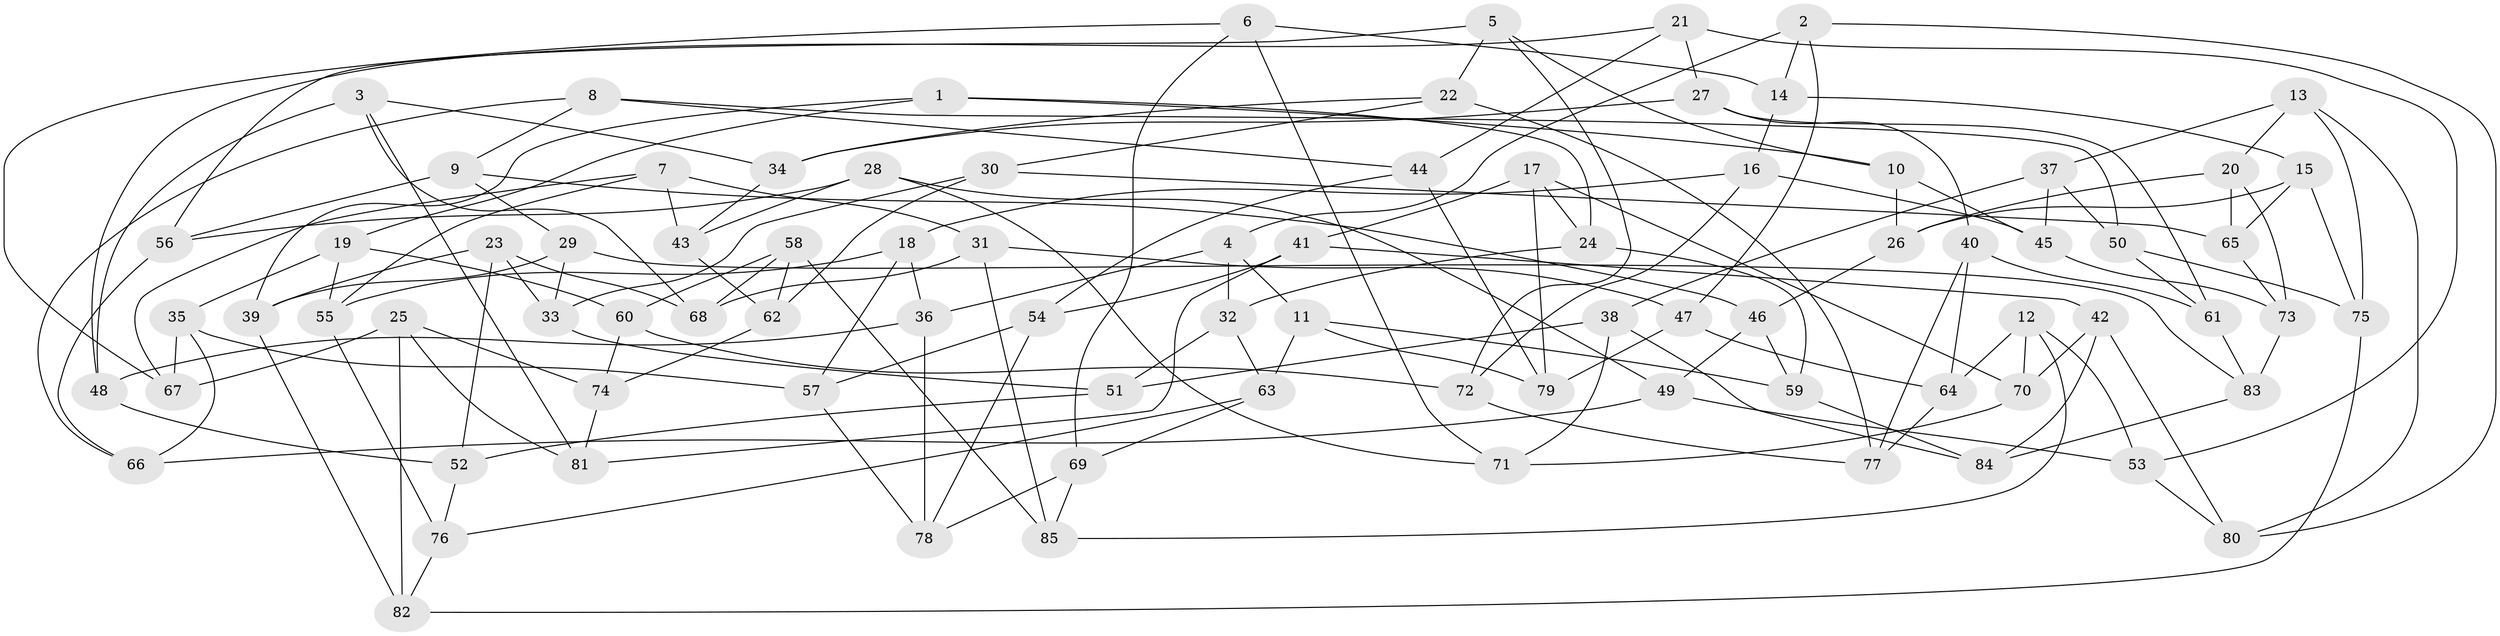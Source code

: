 // coarse degree distribution, {4: 0.34615384615384615, 5: 0.2692307692307692, 6: 0.3269230769230769, 3: 0.038461538461538464, 2: 0.019230769230769232}
// Generated by graph-tools (version 1.1) at 2025/38/03/04/25 23:38:06]
// undirected, 85 vertices, 170 edges
graph export_dot {
  node [color=gray90,style=filled];
  1;
  2;
  3;
  4;
  5;
  6;
  7;
  8;
  9;
  10;
  11;
  12;
  13;
  14;
  15;
  16;
  17;
  18;
  19;
  20;
  21;
  22;
  23;
  24;
  25;
  26;
  27;
  28;
  29;
  30;
  31;
  32;
  33;
  34;
  35;
  36;
  37;
  38;
  39;
  40;
  41;
  42;
  43;
  44;
  45;
  46;
  47;
  48;
  49;
  50;
  51;
  52;
  53;
  54;
  55;
  56;
  57;
  58;
  59;
  60;
  61;
  62;
  63;
  64;
  65;
  66;
  67;
  68;
  69;
  70;
  71;
  72;
  73;
  74;
  75;
  76;
  77;
  78;
  79;
  80;
  81;
  82;
  83;
  84;
  85;
  1 -- 19;
  1 -- 39;
  1 -- 10;
  1 -- 24;
  2 -- 14;
  2 -- 47;
  2 -- 4;
  2 -- 80;
  3 -- 81;
  3 -- 48;
  3 -- 68;
  3 -- 34;
  4 -- 11;
  4 -- 36;
  4 -- 32;
  5 -- 22;
  5 -- 10;
  5 -- 72;
  5 -- 56;
  6 -- 69;
  6 -- 67;
  6 -- 71;
  6 -- 14;
  7 -- 31;
  7 -- 43;
  7 -- 55;
  7 -- 67;
  8 -- 66;
  8 -- 9;
  8 -- 44;
  8 -- 50;
  9 -- 56;
  9 -- 46;
  9 -- 29;
  10 -- 45;
  10 -- 26;
  11 -- 79;
  11 -- 63;
  11 -- 59;
  12 -- 85;
  12 -- 70;
  12 -- 53;
  12 -- 64;
  13 -- 80;
  13 -- 75;
  13 -- 20;
  13 -- 37;
  14 -- 16;
  14 -- 15;
  15 -- 75;
  15 -- 26;
  15 -- 65;
  16 -- 18;
  16 -- 45;
  16 -- 72;
  17 -- 24;
  17 -- 79;
  17 -- 41;
  17 -- 70;
  18 -- 55;
  18 -- 36;
  18 -- 57;
  19 -- 55;
  19 -- 35;
  19 -- 60;
  20 -- 26;
  20 -- 73;
  20 -- 65;
  21 -- 27;
  21 -- 53;
  21 -- 44;
  21 -- 48;
  22 -- 34;
  22 -- 77;
  22 -- 30;
  23 -- 33;
  23 -- 39;
  23 -- 68;
  23 -- 52;
  24 -- 59;
  24 -- 32;
  25 -- 74;
  25 -- 82;
  25 -- 81;
  25 -- 67;
  26 -- 46;
  27 -- 34;
  27 -- 61;
  27 -- 40;
  28 -- 49;
  28 -- 56;
  28 -- 71;
  28 -- 43;
  29 -- 83;
  29 -- 33;
  29 -- 39;
  30 -- 65;
  30 -- 62;
  30 -- 33;
  31 -- 68;
  31 -- 85;
  31 -- 47;
  32 -- 63;
  32 -- 51;
  33 -- 51;
  34 -- 43;
  35 -- 66;
  35 -- 67;
  35 -- 57;
  36 -- 48;
  36 -- 78;
  37 -- 50;
  37 -- 45;
  37 -- 38;
  38 -- 71;
  38 -- 84;
  38 -- 51;
  39 -- 82;
  40 -- 64;
  40 -- 77;
  40 -- 61;
  41 -- 81;
  41 -- 42;
  41 -- 54;
  42 -- 84;
  42 -- 80;
  42 -- 70;
  43 -- 62;
  44 -- 54;
  44 -- 79;
  45 -- 73;
  46 -- 49;
  46 -- 59;
  47 -- 64;
  47 -- 79;
  48 -- 52;
  49 -- 53;
  49 -- 66;
  50 -- 61;
  50 -- 75;
  51 -- 52;
  52 -- 76;
  53 -- 80;
  54 -- 78;
  54 -- 57;
  55 -- 76;
  56 -- 66;
  57 -- 78;
  58 -- 62;
  58 -- 60;
  58 -- 68;
  58 -- 85;
  59 -- 84;
  60 -- 72;
  60 -- 74;
  61 -- 83;
  62 -- 74;
  63 -- 69;
  63 -- 76;
  64 -- 77;
  65 -- 73;
  69 -- 78;
  69 -- 85;
  70 -- 71;
  72 -- 77;
  73 -- 83;
  74 -- 81;
  75 -- 82;
  76 -- 82;
  83 -- 84;
}
